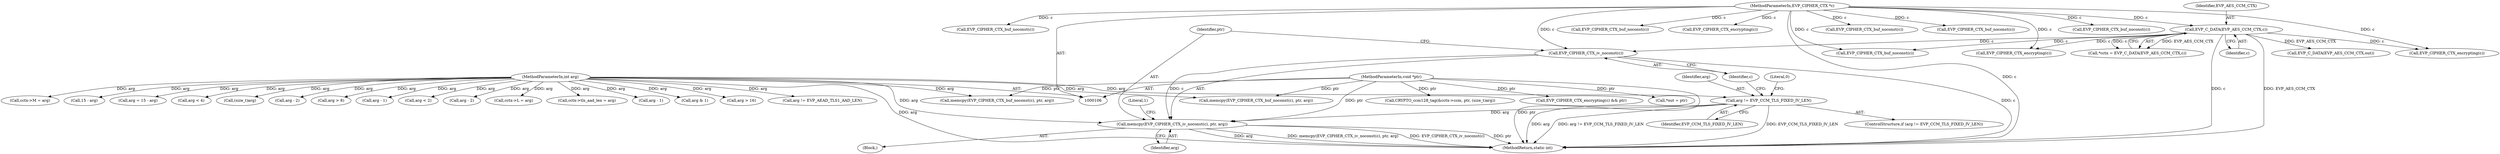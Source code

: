 digraph "0_openssl_00d965474b22b54e4275232bc71ee0c699c5cd21@API" {
"1000239" [label="(Call,memcpy(EVP_CIPHER_CTX_iv_noconst(c), ptr, arg))"];
"1000240" [label="(Call,EVP_CIPHER_CTX_iv_noconst(c))"];
"1000115" [label="(Call,EVP_C_DATA(EVP_AES_CCM_CTX,c))"];
"1000107" [label="(MethodParameterIn,EVP_CIPHER_CTX *c)"];
"1000110" [label="(MethodParameterIn,void *ptr)"];
"1000234" [label="(Call,arg != EVP_CCM_TLS_FIXED_IV_LEN)"];
"1000109" [label="(MethodParameterIn,int arg)"];
"1000249" [label="(Call,15 - arg)"];
"1000116" [label="(Identifier,EVP_AES_CCM_CTX)"];
"1000184" [label="(Call,EVP_CIPHER_CTX_buf_noconst(c))"];
"1000326" [label="(Call,CRYPTO_ccm128_tag(&cctx->ccm, ptr, (size_t)arg))"];
"1000109" [label="(MethodParameterIn,int arg)"];
"1000247" [label="(Call,arg = 15 - arg)"];
"1000277" [label="(Call,arg < 4)"];
"1000117" [label="(Identifier,c)"];
"1000220" [label="(Call,EVP_CIPHER_CTX_buf_noconst(c))"];
"1000243" [label="(Identifier,arg)"];
"1000235" [label="(Identifier,arg)"];
"1000332" [label="(Call,(size_t)arg)"];
"1000242" [label="(Identifier,ptr)"];
"1000167" [label="(Call,memcpy(EVP_CIPHER_CTX_buf_noconst(c), ptr, arg))"];
"1000120" [label="(Block,)"];
"1000402" [label="(MethodReturn,static int)"];
"1000110" [label="(MethodParameterIn,void *ptr)"];
"1000115" [label="(Call,EVP_C_DATA(EVP_AES_CCM_CTX,c))"];
"1000286" [label="(Call,EVP_CIPHER_CTX_encrypting(c) && ptr)"];
"1000212" [label="(Call,arg - 2)"];
"1000240" [label="(Call,EVP_CIPHER_CTX_iv_noconst(c))"];
"1000236" [label="(Identifier,EVP_CCM_TLS_FIXED_IV_LEN)"];
"1000113" [label="(Call,*cctx = EVP_C_DATA(EVP_AES_CCM_CTX,c))"];
"1000258" [label="(Call,arg > 8)"];
"1000363" [label="(Call,EVP_C_DATA(EVP_AES_CCM_CTX,out))"];
"1000193" [label="(Call,arg - 1)"];
"1000255" [label="(Call,arg < 2)"];
"1000300" [label="(Call,memcpy(EVP_CIPHER_CTX_buf_noconst(c), ptr, arg))"];
"1000191" [label="(Call,EVP_CIPHER_CTX_buf_noconst(c))"];
"1000186" [label="(Call,arg - 2)"];
"1000168" [label="(Call,EVP_CIPHER_CTX_buf_noconst(c))"];
"1000301" [label="(Call,EVP_CIPHER_CTX_buf_noconst(c))"];
"1000263" [label="(Call,cctx->L = arg)"];
"1000241" [label="(Identifier,c)"];
"1000287" [label="(Call,EVP_CIPHER_CTX_encrypting(c))"];
"1000238" [label="(Literal,0)"];
"1000172" [label="(Call,cctx->tls_aad_len = arg)"];
"1000239" [label="(Call,memcpy(EVP_CIPHER_CTX_iv_noconst(c), ptr, arg))"];
"1000222" [label="(Call,arg - 1)"];
"1000210" [label="(Call,EVP_CIPHER_CTX_buf_noconst(c))"];
"1000273" [label="(Call,arg & 1)"];
"1000280" [label="(Call,arg > 16)"];
"1000107" [label="(MethodParameterIn,EVP_CIPHER_CTX *c)"];
"1000201" [label="(Call,EVP_CIPHER_CTX_encrypting(c))"];
"1000245" [label="(Literal,1)"];
"1000234" [label="(Call,arg != EVP_CCM_TLS_FIXED_IV_LEN)"];
"1000233" [label="(ControlStructure,if (arg != EVP_CCM_TLS_FIXED_IV_LEN))"];
"1000316" [label="(Call,EVP_CIPHER_CTX_encrypting(c))"];
"1000357" [label="(Call,*out = ptr)"];
"1000162" [label="(Call,arg != EVP_AEAD_TLS1_AAD_LEN)"];
"1000305" [label="(Call,cctx->M = arg)"];
"1000239" -> "1000120"  [label="AST: "];
"1000239" -> "1000243"  [label="CFG: "];
"1000240" -> "1000239"  [label="AST: "];
"1000242" -> "1000239"  [label="AST: "];
"1000243" -> "1000239"  [label="AST: "];
"1000245" -> "1000239"  [label="CFG: "];
"1000239" -> "1000402"  [label="DDG: memcpy(EVP_CIPHER_CTX_iv_noconst(c), ptr, arg)"];
"1000239" -> "1000402"  [label="DDG: EVP_CIPHER_CTX_iv_noconst(c)"];
"1000239" -> "1000402"  [label="DDG: ptr"];
"1000239" -> "1000402"  [label="DDG: arg"];
"1000240" -> "1000239"  [label="DDG: c"];
"1000110" -> "1000239"  [label="DDG: ptr"];
"1000234" -> "1000239"  [label="DDG: arg"];
"1000109" -> "1000239"  [label="DDG: arg"];
"1000240" -> "1000241"  [label="CFG: "];
"1000241" -> "1000240"  [label="AST: "];
"1000242" -> "1000240"  [label="CFG: "];
"1000240" -> "1000402"  [label="DDG: c"];
"1000115" -> "1000240"  [label="DDG: c"];
"1000107" -> "1000240"  [label="DDG: c"];
"1000115" -> "1000113"  [label="AST: "];
"1000115" -> "1000117"  [label="CFG: "];
"1000116" -> "1000115"  [label="AST: "];
"1000117" -> "1000115"  [label="AST: "];
"1000113" -> "1000115"  [label="CFG: "];
"1000115" -> "1000402"  [label="DDG: c"];
"1000115" -> "1000402"  [label="DDG: EVP_AES_CCM_CTX"];
"1000115" -> "1000113"  [label="DDG: EVP_AES_CCM_CTX"];
"1000115" -> "1000113"  [label="DDG: c"];
"1000107" -> "1000115"  [label="DDG: c"];
"1000115" -> "1000168"  [label="DDG: c"];
"1000115" -> "1000287"  [label="DDG: c"];
"1000115" -> "1000316"  [label="DDG: c"];
"1000115" -> "1000363"  [label="DDG: EVP_AES_CCM_CTX"];
"1000107" -> "1000106"  [label="AST: "];
"1000107" -> "1000402"  [label="DDG: c"];
"1000107" -> "1000168"  [label="DDG: c"];
"1000107" -> "1000184"  [label="DDG: c"];
"1000107" -> "1000191"  [label="DDG: c"];
"1000107" -> "1000201"  [label="DDG: c"];
"1000107" -> "1000210"  [label="DDG: c"];
"1000107" -> "1000220"  [label="DDG: c"];
"1000107" -> "1000287"  [label="DDG: c"];
"1000107" -> "1000301"  [label="DDG: c"];
"1000107" -> "1000316"  [label="DDG: c"];
"1000110" -> "1000106"  [label="AST: "];
"1000110" -> "1000402"  [label="DDG: ptr"];
"1000110" -> "1000167"  [label="DDG: ptr"];
"1000110" -> "1000286"  [label="DDG: ptr"];
"1000110" -> "1000300"  [label="DDG: ptr"];
"1000110" -> "1000326"  [label="DDG: ptr"];
"1000110" -> "1000357"  [label="DDG: ptr"];
"1000234" -> "1000233"  [label="AST: "];
"1000234" -> "1000236"  [label="CFG: "];
"1000235" -> "1000234"  [label="AST: "];
"1000236" -> "1000234"  [label="AST: "];
"1000238" -> "1000234"  [label="CFG: "];
"1000241" -> "1000234"  [label="CFG: "];
"1000234" -> "1000402"  [label="DDG: EVP_CCM_TLS_FIXED_IV_LEN"];
"1000234" -> "1000402"  [label="DDG: arg"];
"1000234" -> "1000402"  [label="DDG: arg != EVP_CCM_TLS_FIXED_IV_LEN"];
"1000109" -> "1000234"  [label="DDG: arg"];
"1000109" -> "1000106"  [label="AST: "];
"1000109" -> "1000402"  [label="DDG: arg"];
"1000109" -> "1000162"  [label="DDG: arg"];
"1000109" -> "1000167"  [label="DDG: arg"];
"1000109" -> "1000172"  [label="DDG: arg"];
"1000109" -> "1000186"  [label="DDG: arg"];
"1000109" -> "1000193"  [label="DDG: arg"];
"1000109" -> "1000212"  [label="DDG: arg"];
"1000109" -> "1000222"  [label="DDG: arg"];
"1000109" -> "1000247"  [label="DDG: arg"];
"1000109" -> "1000249"  [label="DDG: arg"];
"1000109" -> "1000255"  [label="DDG: arg"];
"1000109" -> "1000258"  [label="DDG: arg"];
"1000109" -> "1000263"  [label="DDG: arg"];
"1000109" -> "1000273"  [label="DDG: arg"];
"1000109" -> "1000277"  [label="DDG: arg"];
"1000109" -> "1000280"  [label="DDG: arg"];
"1000109" -> "1000300"  [label="DDG: arg"];
"1000109" -> "1000305"  [label="DDG: arg"];
"1000109" -> "1000332"  [label="DDG: arg"];
}

